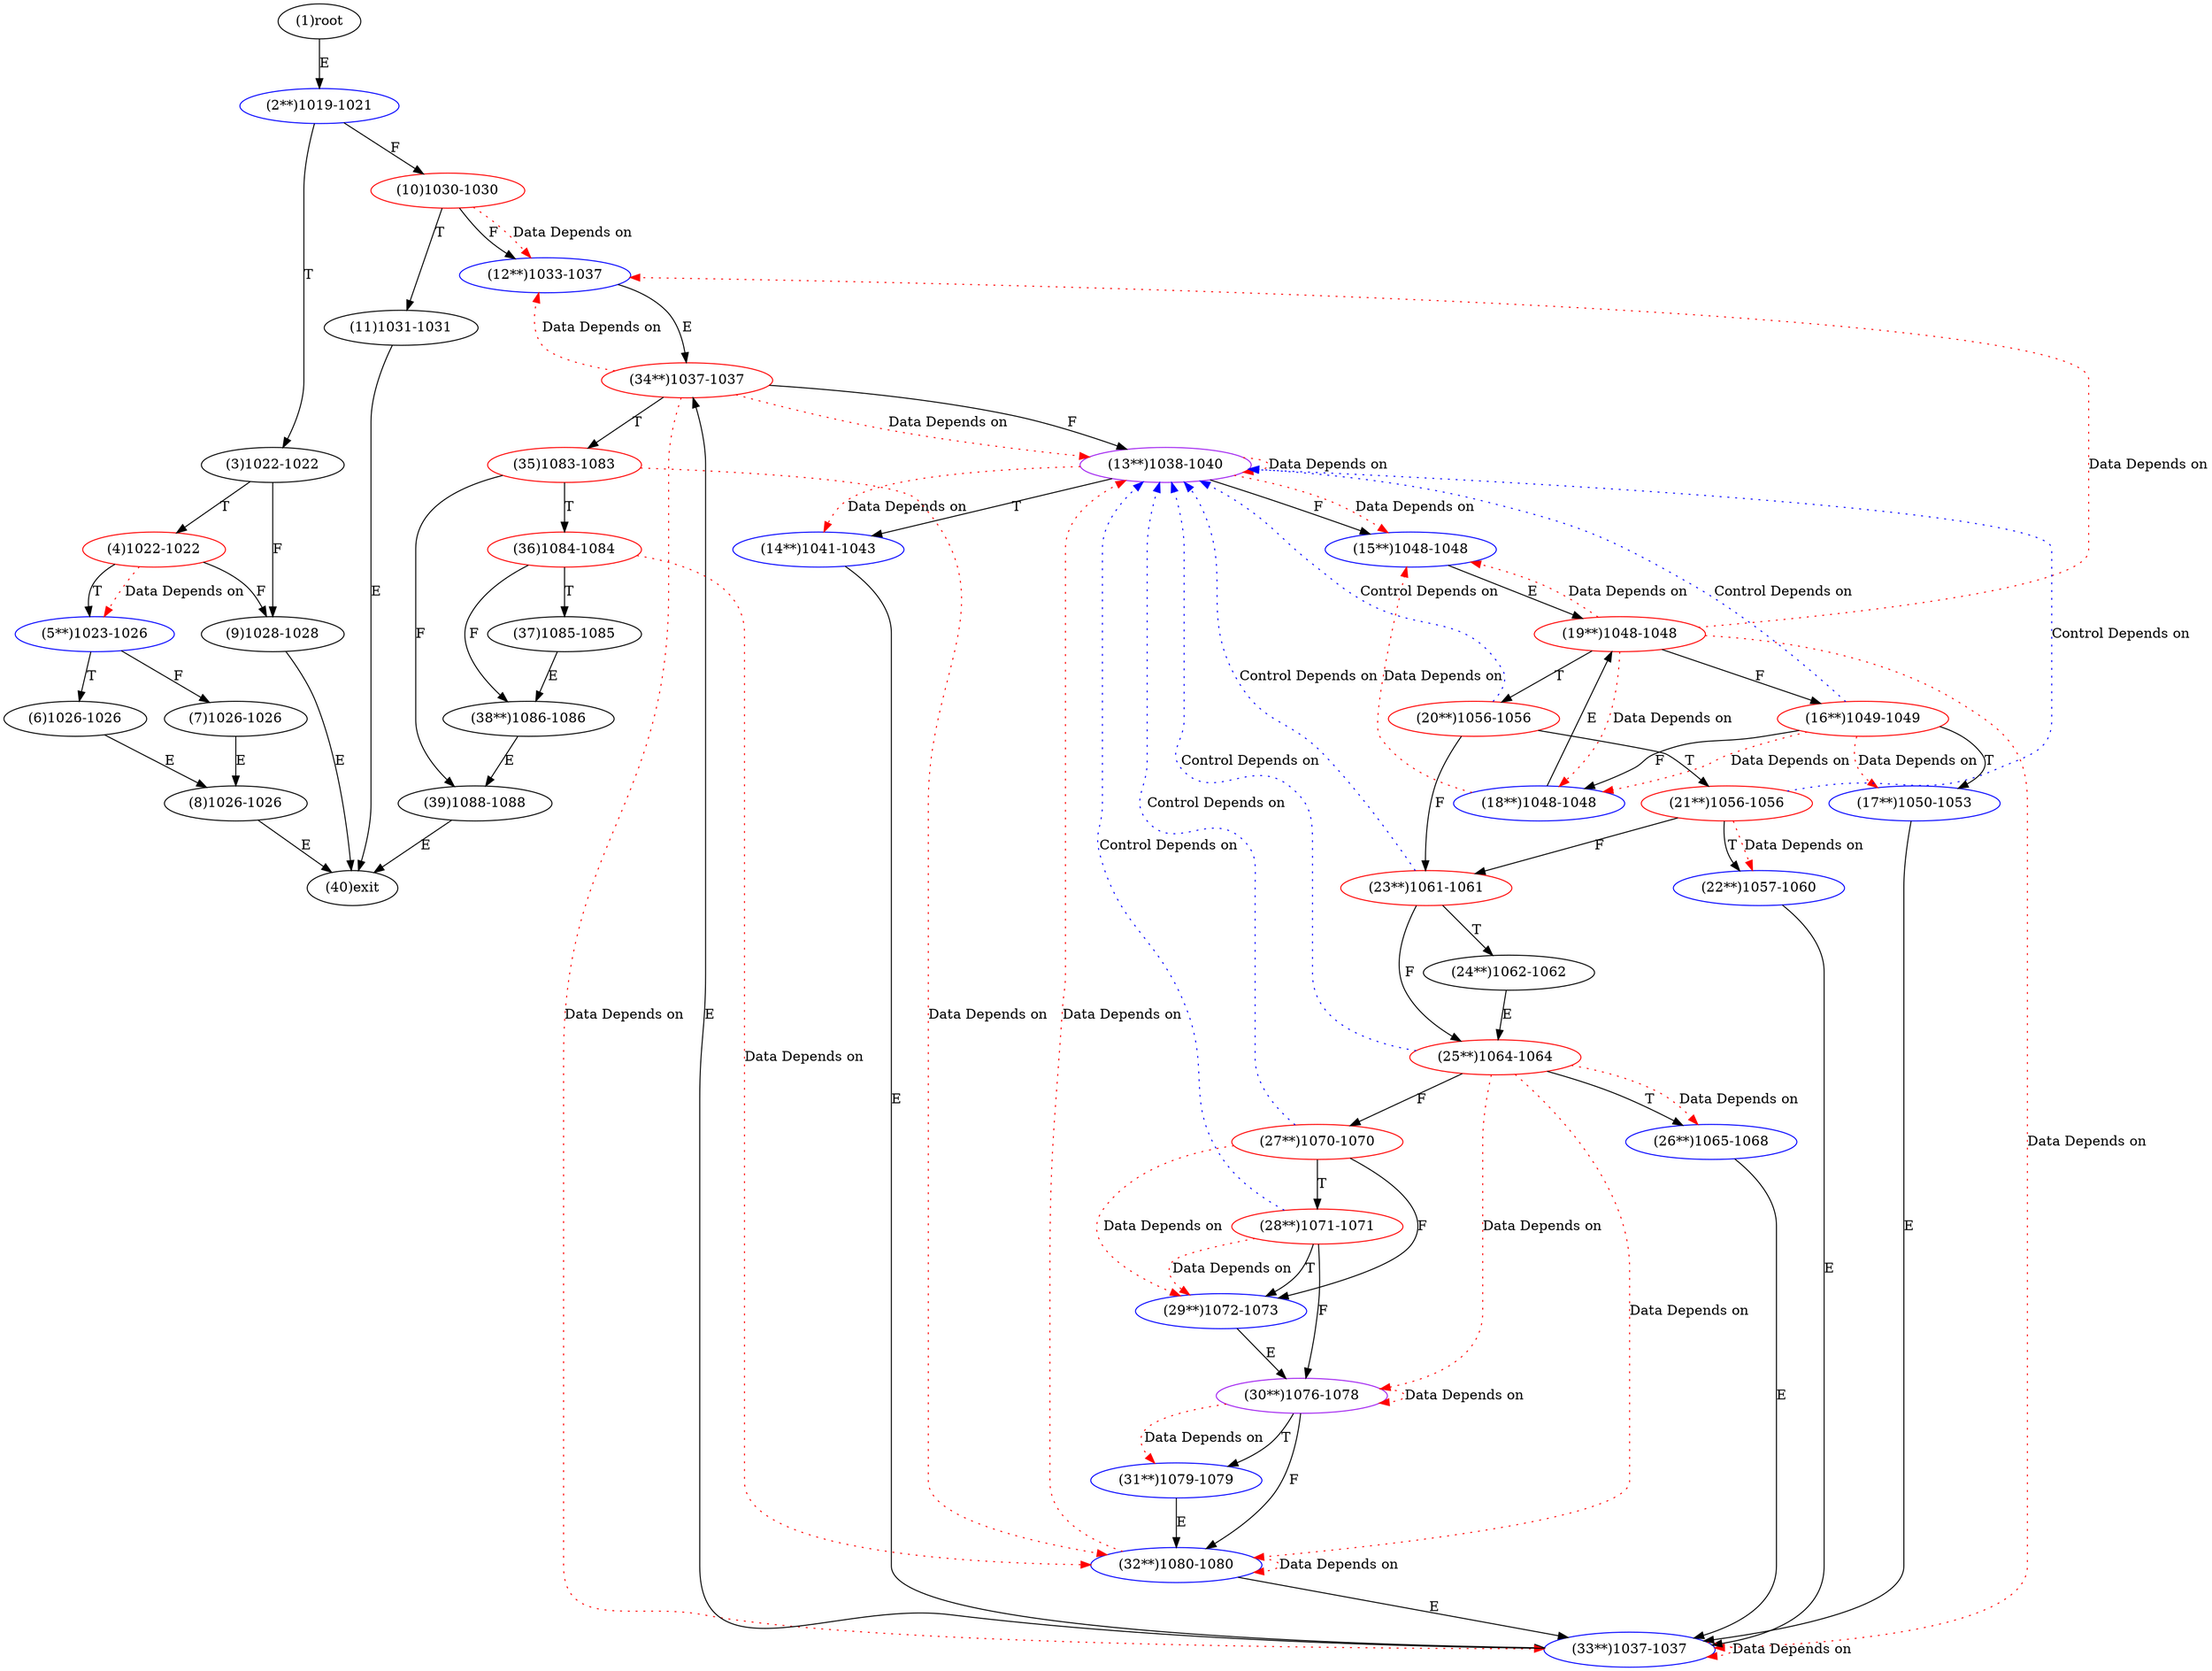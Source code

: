 digraph "" { 
1[ label="(1)root"];
2[ label="(2**)1019-1021",color=blue];
3[ label="(3)1022-1022"];
4[ label="(4)1022-1022",color=red];
5[ label="(5**)1023-1026",color=blue];
6[ label="(6)1026-1026"];
7[ label="(7)1026-1026"];
8[ label="(8)1026-1026"];
9[ label="(9)1028-1028"];
10[ label="(10)1030-1030",color=red];
11[ label="(11)1031-1031"];
12[ label="(12**)1033-1037",color=blue];
13[ label="(13**)1038-1040",color=purple];
14[ label="(14**)1041-1043",color=blue];
15[ label="(15**)1048-1048",color=blue];
17[ label="(17**)1050-1053",color=blue];
16[ label="(16**)1049-1049",color=red];
19[ label="(19**)1048-1048",color=red];
18[ label="(18**)1048-1048",color=blue];
21[ label="(21**)1056-1056",color=red];
20[ label="(20**)1056-1056",color=red];
23[ label="(23**)1061-1061",color=red];
22[ label="(22**)1057-1060",color=blue];
25[ label="(25**)1064-1064",color=red];
24[ label="(24**)1062-1062"];
27[ label="(27**)1070-1070",color=red];
26[ label="(26**)1065-1068",color=blue];
29[ label="(29**)1072-1073",color=blue];
28[ label="(28**)1071-1071",color=red];
31[ label="(31**)1079-1079",color=blue];
30[ label="(30**)1076-1078",color=purple];
34[ label="(34**)1037-1037",color=red];
35[ label="(35)1083-1083",color=red];
32[ label="(32**)1080-1080",color=blue];
33[ label="(33**)1037-1037",color=blue];
38[ label="(38**)1086-1086"];
39[ label="(39)1088-1088"];
36[ label="(36)1084-1084",color=red];
37[ label="(37)1085-1085"];
40[ label="(40)exit"];
1->2[ label="E"];
2->10[ label="F"];
2->3[ label="T"];
3->9[ label="F"];
3->4[ label="T"];
4->9[ label="F"];
4->5[ label="T"];
5->7[ label="F"];
5->6[ label="T"];
6->8[ label="E"];
7->8[ label="E"];
8->40[ label="E"];
9->40[ label="E"];
10->12[ label="F"];
10->11[ label="T"];
11->40[ label="E"];
12->34[ label="E"];
13->15[ label="F"];
13->14[ label="T"];
14->33[ label="E"];
15->19[ label="E"];
16->18[ label="F"];
16->17[ label="T"];
17->33[ label="E"];
18->19[ label="E"];
19->16[ label="F"];
19->20[ label="T"];
20->23[ label="F"];
20->21[ label="T"];
21->23[ label="F"];
21->22[ label="T"];
22->33[ label="E"];
23->25[ label="F"];
23->24[ label="T"];
24->25[ label="E"];
25->27[ label="F"];
25->26[ label="T"];
26->33[ label="E"];
27->29[ label="F"];
27->28[ label="T"];
28->30[ label="F"];
28->29[ label="T"];
29->30[ label="E"];
30->32[ label="F"];
30->31[ label="T"];
31->32[ label="E"];
32->33[ label="E"];
33->34[ label="E"];
34->13[ label="F"];
34->35[ label="T"];
35->39[ label="F"];
35->36[ label="T"];
36->38[ label="F"];
36->37[ label="T"];
37->38[ label="E"];
38->39[ label="E"];
39->40[ label="E"];
4->5[ color="red" label="Data Depends on" style = dotted ];
10->12[ color="red" label="Data Depends on" style = dotted ];
13->13[ color="red" label="Data Depends on" style = dotted ];
13->15[ color="red" label="Data Depends on" style = dotted ];
13->14[ color="red" label="Data Depends on" style = dotted ];
16->17[ color="red" label="Data Depends on" style = dotted ];
16->18[ color="red" label="Data Depends on" style = dotted ];
16->13[ color="blue" label="Control Depends on" style = dotted ];
19->33[ color="red" label="Data Depends on" style = dotted ];
19->18[ color="red" label="Data Depends on" style = dotted ];
19->15[ color="red" label="Data Depends on" style = dotted ];
19->12[ color="red" label="Data Depends on" style = dotted ];
18->15[ color="red" label="Data Depends on" style = dotted ];
21->22[ color="red" label="Data Depends on" style = dotted ];
21->13[ color="blue" label="Control Depends on" style = dotted ];
20->13[ color="blue" label="Control Depends on" style = dotted ];
23->13[ color="blue" label="Control Depends on" style = dotted ];
25->26[ color="red" label="Data Depends on" style = dotted ];
25->13[ color="blue" label="Control Depends on" style = dotted ];
25->30[ color="red" label="Data Depends on" style = dotted ];
25->32[ color="red" label="Data Depends on" style = dotted ];
27->29[ color="red" label="Data Depends on" style = dotted ];
27->13[ color="blue" label="Control Depends on" style = dotted ];
28->13[ color="blue" label="Control Depends on" style = dotted ];
28->29[ color="red" label="Data Depends on" style = dotted ];
30->30[ color="red" label="Data Depends on" style = dotted ];
30->31[ color="red" label="Data Depends on" style = dotted ];
34->33[ color="red" label="Data Depends on" style = dotted ];
34->12[ color="red" label="Data Depends on" style = dotted ];
34->13[ color="red" label="Data Depends on" style = dotted ];
35->32[ color="red" label="Data Depends on" style = dotted ];
32->32[ color="red" label="Data Depends on" style = dotted ];
32->13[ color="red" label="Data Depends on" style = dotted ];
33->33[ color="red" label="Data Depends on" style = dotted ];
36->32[ color="red" label="Data Depends on" style = dotted ];
}
